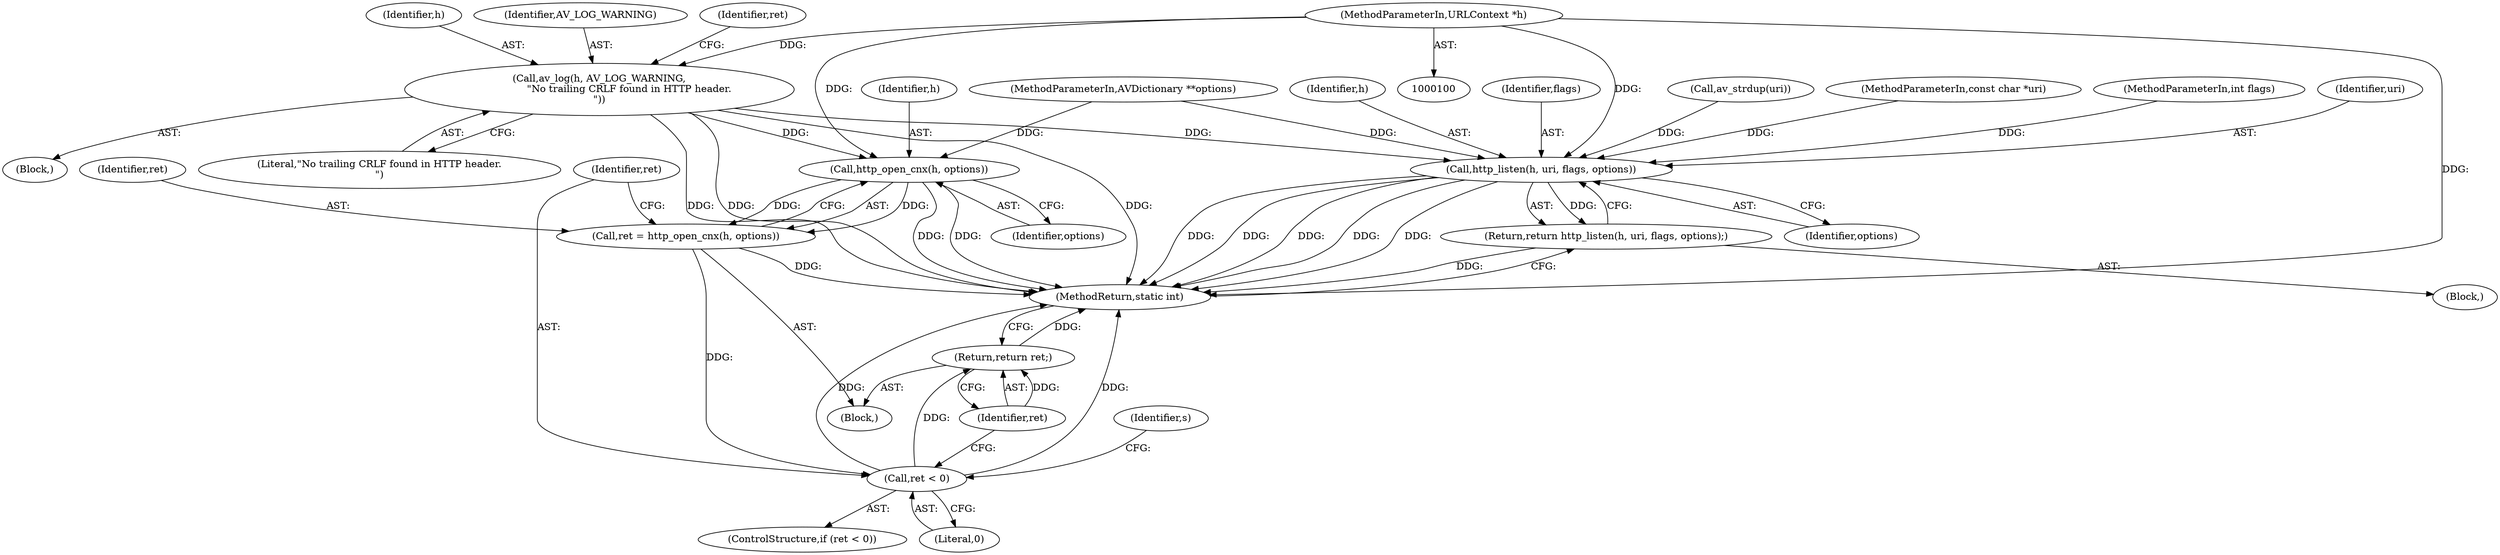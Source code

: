 digraph "0_FFmpeg_2a05c8f813de6f2278827734bf8102291e7484aa_1@pointer" {
"1000101" [label="(MethodParameterIn,URLContext *h)"];
"1000186" [label="(Call,av_log(h, AV_LOG_WARNING,\n                   \"No trailing CRLF found in HTTP header.\n\"))"];
"1000237" [label="(Call,http_listen(h, uri, flags, options))"];
"1000236" [label="(Return,return http_listen(h, uri, flags, options);)"];
"1000244" [label="(Call,http_open_cnx(h, options))"];
"1000242" [label="(Call,ret = http_open_cnx(h, options))"];
"1000248" [label="(Call,ret < 0)"];
"1000256" [label="(Return,return ret;)"];
"1000236" [label="(Return,return http_listen(h, uri, flags, options);)"];
"1000186" [label="(Call,av_log(h, AV_LOG_WARNING,\n                   \"No trailing CRLF found in HTTP header.\n\"))"];
"1000249" [label="(Identifier,ret)"];
"1000105" [label="(Block,)"];
"1000191" [label="(Identifier,ret)"];
"1000139" [label="(Call,av_strdup(uri))"];
"1000235" [label="(Block,)"];
"1000247" [label="(ControlStructure,if (ret < 0))"];
"1000244" [label="(Call,http_open_cnx(h, options))"];
"1000246" [label="(Identifier,options)"];
"1000254" [label="(Identifier,s)"];
"1000241" [label="(Identifier,options)"];
"1000102" [label="(MethodParameterIn,const char *uri)"];
"1000103" [label="(MethodParameterIn,int flags)"];
"1000248" [label="(Call,ret < 0)"];
"1000256" [label="(Return,return ret;)"];
"1000258" [label="(MethodReturn,static int)"];
"1000245" [label="(Identifier,h)"];
"1000243" [label="(Identifier,ret)"];
"1000185" [label="(Block,)"];
"1000257" [label="(Identifier,ret)"];
"1000189" [label="(Literal,\"No trailing CRLF found in HTTP header.\n\")"];
"1000104" [label="(MethodParameterIn,AVDictionary **options)"];
"1000239" [label="(Identifier,uri)"];
"1000101" [label="(MethodParameterIn,URLContext *h)"];
"1000250" [label="(Literal,0)"];
"1000238" [label="(Identifier,h)"];
"1000242" [label="(Call,ret = http_open_cnx(h, options))"];
"1000237" [label="(Call,http_listen(h, uri, flags, options))"];
"1000187" [label="(Identifier,h)"];
"1000240" [label="(Identifier,flags)"];
"1000188" [label="(Identifier,AV_LOG_WARNING)"];
"1000101" -> "1000100"  [label="AST: "];
"1000101" -> "1000258"  [label="DDG: "];
"1000101" -> "1000186"  [label="DDG: "];
"1000101" -> "1000237"  [label="DDG: "];
"1000101" -> "1000244"  [label="DDG: "];
"1000186" -> "1000185"  [label="AST: "];
"1000186" -> "1000189"  [label="CFG: "];
"1000187" -> "1000186"  [label="AST: "];
"1000188" -> "1000186"  [label="AST: "];
"1000189" -> "1000186"  [label="AST: "];
"1000191" -> "1000186"  [label="CFG: "];
"1000186" -> "1000258"  [label="DDG: "];
"1000186" -> "1000258"  [label="DDG: "];
"1000186" -> "1000258"  [label="DDG: "];
"1000186" -> "1000237"  [label="DDG: "];
"1000186" -> "1000244"  [label="DDG: "];
"1000237" -> "1000236"  [label="AST: "];
"1000237" -> "1000241"  [label="CFG: "];
"1000238" -> "1000237"  [label="AST: "];
"1000239" -> "1000237"  [label="AST: "];
"1000240" -> "1000237"  [label="AST: "];
"1000241" -> "1000237"  [label="AST: "];
"1000236" -> "1000237"  [label="CFG: "];
"1000237" -> "1000258"  [label="DDG: "];
"1000237" -> "1000258"  [label="DDG: "];
"1000237" -> "1000258"  [label="DDG: "];
"1000237" -> "1000258"  [label="DDG: "];
"1000237" -> "1000258"  [label="DDG: "];
"1000237" -> "1000236"  [label="DDG: "];
"1000139" -> "1000237"  [label="DDG: "];
"1000102" -> "1000237"  [label="DDG: "];
"1000103" -> "1000237"  [label="DDG: "];
"1000104" -> "1000237"  [label="DDG: "];
"1000236" -> "1000235"  [label="AST: "];
"1000258" -> "1000236"  [label="CFG: "];
"1000236" -> "1000258"  [label="DDG: "];
"1000244" -> "1000242"  [label="AST: "];
"1000244" -> "1000246"  [label="CFG: "];
"1000245" -> "1000244"  [label="AST: "];
"1000246" -> "1000244"  [label="AST: "];
"1000242" -> "1000244"  [label="CFG: "];
"1000244" -> "1000258"  [label="DDG: "];
"1000244" -> "1000258"  [label="DDG: "];
"1000244" -> "1000242"  [label="DDG: "];
"1000244" -> "1000242"  [label="DDG: "];
"1000104" -> "1000244"  [label="DDG: "];
"1000242" -> "1000105"  [label="AST: "];
"1000243" -> "1000242"  [label="AST: "];
"1000249" -> "1000242"  [label="CFG: "];
"1000242" -> "1000258"  [label="DDG: "];
"1000242" -> "1000248"  [label="DDG: "];
"1000248" -> "1000247"  [label="AST: "];
"1000248" -> "1000250"  [label="CFG: "];
"1000249" -> "1000248"  [label="AST: "];
"1000250" -> "1000248"  [label="AST: "];
"1000254" -> "1000248"  [label="CFG: "];
"1000257" -> "1000248"  [label="CFG: "];
"1000248" -> "1000258"  [label="DDG: "];
"1000248" -> "1000258"  [label="DDG: "];
"1000248" -> "1000256"  [label="DDG: "];
"1000256" -> "1000105"  [label="AST: "];
"1000256" -> "1000257"  [label="CFG: "];
"1000257" -> "1000256"  [label="AST: "];
"1000258" -> "1000256"  [label="CFG: "];
"1000256" -> "1000258"  [label="DDG: "];
"1000257" -> "1000256"  [label="DDG: "];
}
